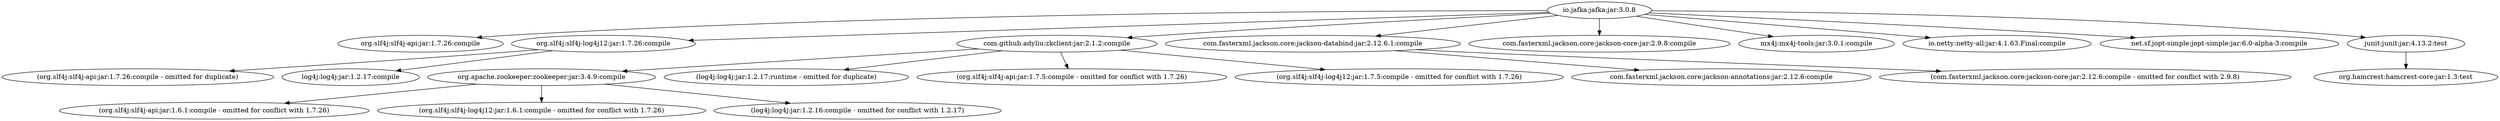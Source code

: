 digraph adyliu__jafka {
	"io.jafka:jafka:jar:3.0.8" -> "org.slf4j:slf4j-api:jar:1.7.26:compile" ; 
	"io.jafka:jafka:jar:3.0.8" -> "org.slf4j:slf4j-log4j12:jar:1.7.26:compile" ; 
	"io.jafka:jafka:jar:3.0.8" -> "com.github.adyliu:zkclient:jar:2.1.2:compile" ; 
	"io.jafka:jafka:jar:3.0.8" -> "com.fasterxml.jackson.core:jackson-databind:jar:2.12.6.1:compile" ; 
	"io.jafka:jafka:jar:3.0.8" -> "com.fasterxml.jackson.core:jackson-core:jar:2.9.8:compile" ; 
	"io.jafka:jafka:jar:3.0.8" -> "mx4j:mx4j-tools:jar:3.0.1:compile" ; 
	"io.jafka:jafka:jar:3.0.8" -> "io.netty:netty-all:jar:4.1.63.Final:compile" ; 
	"io.jafka:jafka:jar:3.0.8" -> "net.sf.jopt-simple:jopt-simple:jar:6.0-alpha-3:compile" ; 
	"io.jafka:jafka:jar:3.0.8" -> "junit:junit:jar:4.13.2:test" ; 
	"org.slf4j:slf4j-log4j12:jar:1.7.26:compile" -> "(org.slf4j:slf4j-api:jar:1.7.26:compile - omitted for duplicate)" ; 
	"org.slf4j:slf4j-log4j12:jar:1.7.26:compile" -> "log4j:log4j:jar:1.2.17:compile" ; 
	"com.github.adyliu:zkclient:jar:2.1.2:compile" -> "org.apache.zookeeper:zookeeper:jar:3.4.9:compile" ; 
	"com.github.adyliu:zkclient:jar:2.1.2:compile" -> "(log4j:log4j:jar:1.2.17:runtime - omitted for duplicate)" ; 
	"com.github.adyliu:zkclient:jar:2.1.2:compile" -> "(org.slf4j:slf4j-api:jar:1.7.5:compile - omitted for conflict with 1.7.26)" ; 
	"com.github.adyliu:zkclient:jar:2.1.2:compile" -> "(org.slf4j:slf4j-log4j12:jar:1.7.5:compile - omitted for conflict with 1.7.26)" ; 
	"org.apache.zookeeper:zookeeper:jar:3.4.9:compile" -> "(org.slf4j:slf4j-api:jar:1.6.1:compile - omitted for conflict with 1.7.26)" ; 
	"org.apache.zookeeper:zookeeper:jar:3.4.9:compile" -> "(org.slf4j:slf4j-log4j12:jar:1.6.1:compile - omitted for conflict with 1.7.26)" ; 
	"org.apache.zookeeper:zookeeper:jar:3.4.9:compile" -> "(log4j:log4j:jar:1.2.16:compile - omitted for conflict with 1.2.17)" ; 
	"com.fasterxml.jackson.core:jackson-databind:jar:2.12.6.1:compile" -> "com.fasterxml.jackson.core:jackson-annotations:jar:2.12.6:compile" ; 
	"com.fasterxml.jackson.core:jackson-databind:jar:2.12.6.1:compile" -> "(com.fasterxml.jackson.core:jackson-core:jar:2.12.6:compile - omitted for conflict with 2.9.8)" ; 
	"junit:junit:jar:4.13.2:test" -> "org.hamcrest:hamcrest-core:jar:1.3:test" ; 
}
